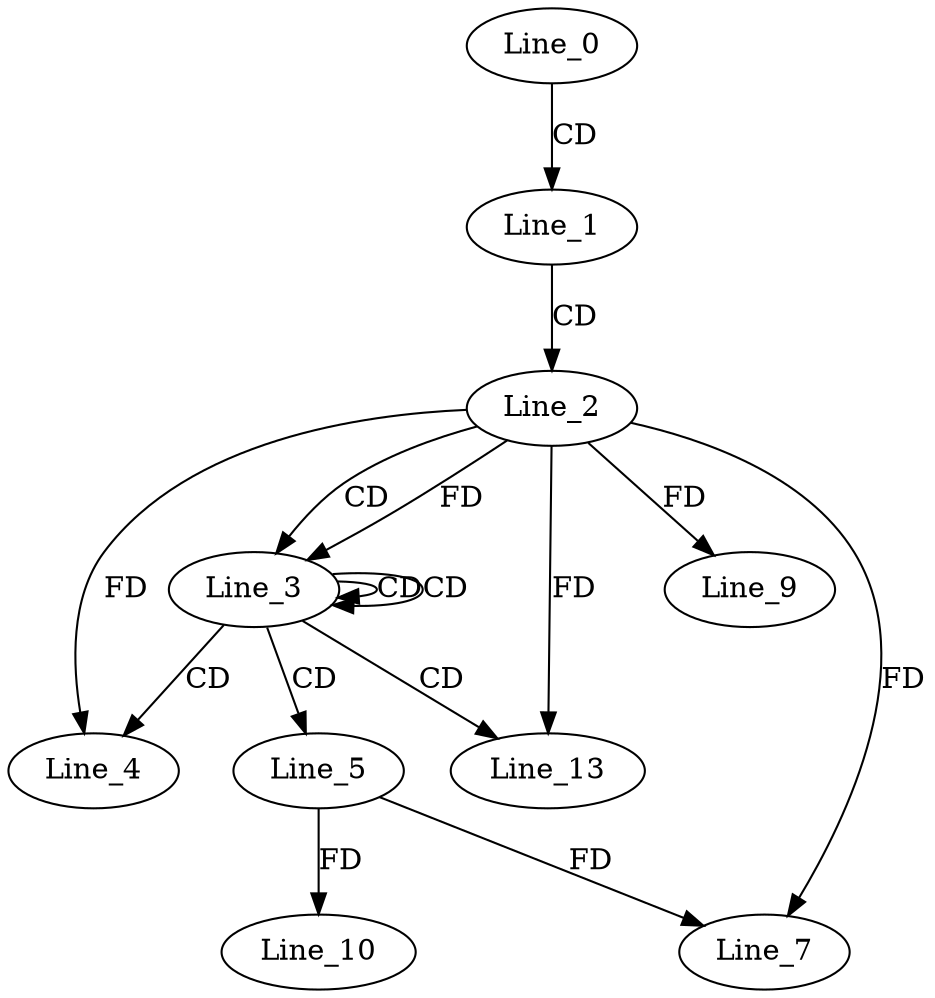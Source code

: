 digraph G {
  Line_0;
  Line_1;
  Line_2;
  Line_3;
  Line_3;
  Line_3;
  Line_4;
  Line_4;
  Line_5;
  Line_7;
  Line_9;
  Line_10;
  Line_13;
  Line_0 -> Line_1 [ label="CD" ];
  Line_1 -> Line_2 [ label="CD" ];
  Line_2 -> Line_3 [ label="CD" ];
  Line_3 -> Line_3 [ label="CD" ];
  Line_3 -> Line_3 [ label="CD" ];
  Line_2 -> Line_3 [ label="FD" ];
  Line_3 -> Line_4 [ label="CD" ];
  Line_2 -> Line_4 [ label="FD" ];
  Line_3 -> Line_5 [ label="CD" ];
  Line_2 -> Line_7 [ label="FD" ];
  Line_5 -> Line_7 [ label="FD" ];
  Line_2 -> Line_9 [ label="FD" ];
  Line_5 -> Line_10 [ label="FD" ];
  Line_3 -> Line_13 [ label="CD" ];
  Line_2 -> Line_13 [ label="FD" ];
}
